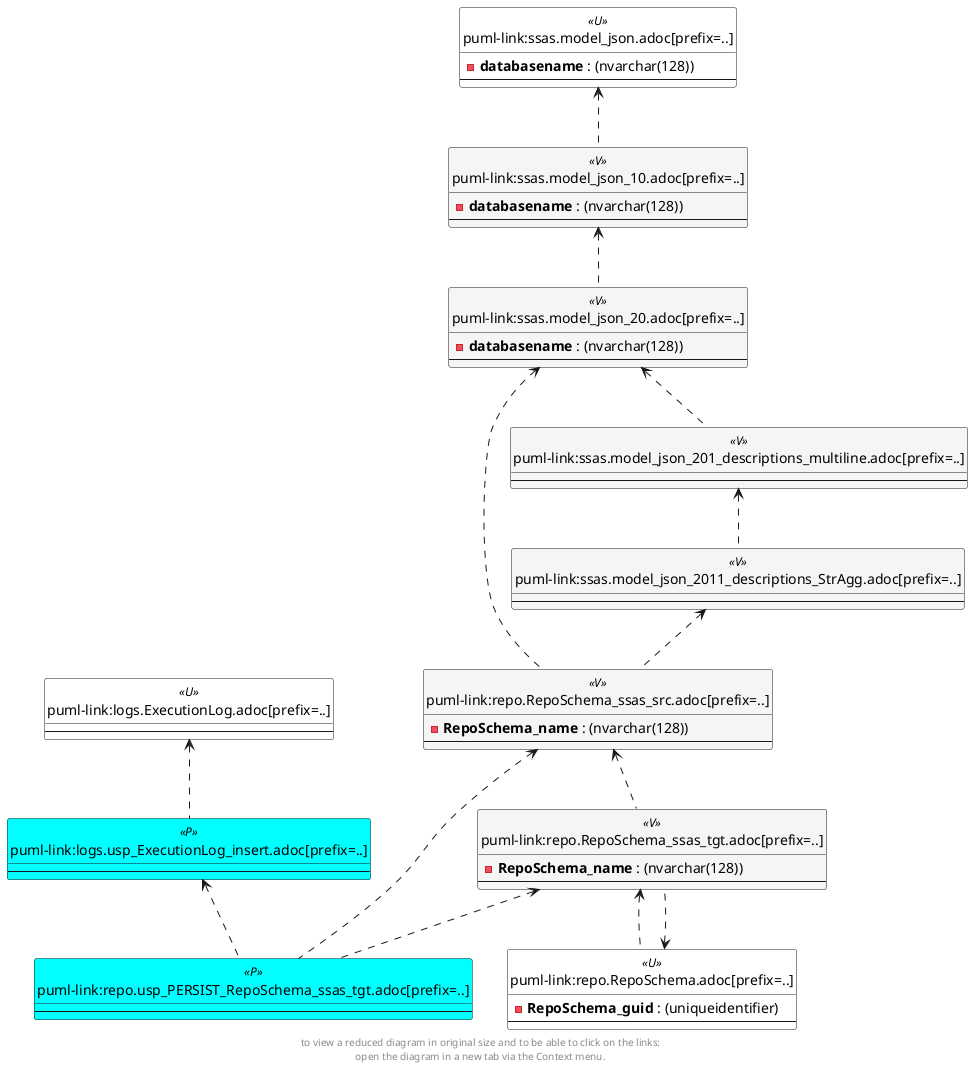 @startuml
'Left to right direction
top to bottom direction
hide circle
'avoide "." issues:
set namespaceSeparator none


skinparam class {
  BackgroundColor White
  BackgroundColor<<FN>> Yellow
  BackgroundColor<<FS>> Yellow
  BackgroundColor<<FT>> LightGray
  BackgroundColor<<IF>> Yellow
  BackgroundColor<<IS>> Yellow
  BackgroundColor<<P>> Aqua
  BackgroundColor<<PC>> Aqua
  BackgroundColor<<SN>> Yellow
  BackgroundColor<<SO>> SlateBlue
  BackgroundColor<<TF>> LightGray
  BackgroundColor<<TR>> Tomato
  BackgroundColor<<U>> White
  BackgroundColor<<V>> WhiteSmoke
  BackgroundColor<<X>> Aqua
}


entity "puml-link:logs.ExecutionLog.adoc[prefix=..]" as logs.ExecutionLog << U >> {
  --
}

entity "puml-link:logs.usp_ExecutionLog_insert.adoc[prefix=..]" as logs.usp_ExecutionLog_insert << P >> {
  --
}

entity "puml-link:repo.RepoSchema.adoc[prefix=..]" as repo.RepoSchema << U >> {
  - **RepoSchema_guid** : (uniqueidentifier)
  --
}

entity "puml-link:repo.RepoSchema_ssas_src.adoc[prefix=..]" as repo.RepoSchema_ssas_src << V >> {
  - **RepoSchema_name** : (nvarchar(128))
  --
}

entity "puml-link:repo.RepoSchema_ssas_tgt.adoc[prefix=..]" as repo.RepoSchema_ssas_tgt << V >> {
  - **RepoSchema_name** : (nvarchar(128))
  --
}

entity "puml-link:repo.usp_PERSIST_RepoSchema_ssas_tgt.adoc[prefix=..]" as repo.usp_PERSIST_RepoSchema_ssas_tgt << P >> {
  --
}

entity "puml-link:ssas.model_json.adoc[prefix=..]" as ssas.model_json << U >> {
  - **databasename** : (nvarchar(128))
  --
}

entity "puml-link:ssas.model_json_10.adoc[prefix=..]" as ssas.model_json_10 << V >> {
  - **databasename** : (nvarchar(128))
  --
}

entity "puml-link:ssas.model_json_20.adoc[prefix=..]" as ssas.model_json_20 << V >> {
  - **databasename** : (nvarchar(128))
  --
}

entity "puml-link:ssas.model_json_201_descriptions_multiline.adoc[prefix=..]" as ssas.model_json_201_descriptions_multiline << V >> {
  --
}

entity "puml-link:ssas.model_json_2011_descriptions_StrAgg.adoc[prefix=..]" as ssas.model_json_2011_descriptions_StrAgg << V >> {
  --
}

logs.ExecutionLog <.. logs.usp_ExecutionLog_insert
logs.usp_ExecutionLog_insert <.. repo.usp_PERSIST_RepoSchema_ssas_tgt
repo.RepoSchema <.. repo.RepoSchema_ssas_tgt
repo.RepoSchema_ssas_src <.. repo.RepoSchema_ssas_tgt
repo.RepoSchema_ssas_src <.. repo.usp_PERSIST_RepoSchema_ssas_tgt
repo.RepoSchema_ssas_tgt <.. repo.usp_PERSIST_RepoSchema_ssas_tgt
repo.RepoSchema_ssas_tgt <.. repo.RepoSchema
ssas.model_json <.. ssas.model_json_10
ssas.model_json_10 <.. ssas.model_json_20
ssas.model_json_20 <.. ssas.model_json_201_descriptions_multiline
ssas.model_json_20 <.. repo.RepoSchema_ssas_src
ssas.model_json_201_descriptions_multiline <.. ssas.model_json_2011_descriptions_StrAgg
ssas.model_json_2011_descriptions_StrAgg <.. repo.RepoSchema_ssas_src
footer
to view a reduced diagram in original size and to be able to click on the links:
open the diagram in a new tab via the Context menu.
end footer

@enduml

